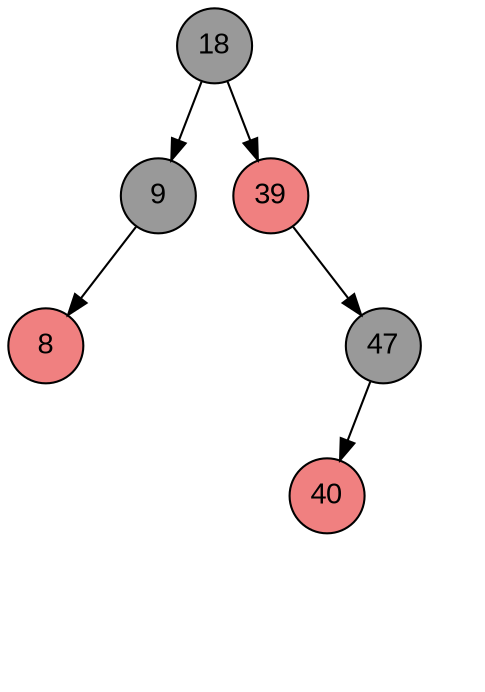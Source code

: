 digraph BST {
  node [fontname="Arial", shape=circle, fixedsize=true];
  18 [fillcolor=grey60 style=filled]
  9 [fillcolor=grey60 style=filled]
  18 -> 9;
  9 [fillcolor=grey60 style=filled]
  8 [fillcolor=lightcoral style=filled]
  9 -> 8;
  null0 [ label="X", style="invis"];
  8 [ fillcolor = lightcoral style=filled];
  8 -> null0[ style=invis ];
  null1 [ label="X", style="invis"];
  8 [ fillcolor = lightcoral style=filled];
  8 -> null1[ style=invis ];
  9 [fillcolor=grey60 style=filled]
  null2 [ label="X", style="invis"];
  9 -> null2 [ style=invis ];
  18 [fillcolor=grey60 style=filled]
  39 [fillcolor=lightcoral style=filled];
  18 -> 39;
  39 [fillcolor=lightcoral style=filled]
  null4 [ label="X", style="invis"];
  39 -> null4 [ style=invis ];
  39 [fillcolor=lightcoral style=filled]
  47 [fillcolor=grey60 style=filled];
  39 -> 47;
  47 [fillcolor=grey60 style=filled]
  40 [fillcolor=lightcoral style=filled]
  47 -> 40;
  null6 [ label="X", style="invis"];
  40 [ fillcolor = lightcoral style=filled];
  40 -> null6[ style=invis ];
  null7 [ label="X", style="invis"];
  40 [ fillcolor = lightcoral style=filled];
  40 -> null7[ style=invis ];
  null8 [ label="X", style="invis"];
  47 [ fillcolor = grey60 style=filled];
  47 -> null8[ style=invis ];
}
